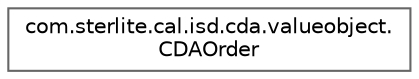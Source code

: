 digraph "Graphical Class Hierarchy"
{
 // LATEX_PDF_SIZE
  bgcolor="transparent";
  edge [fontname=Helvetica,fontsize=10,labelfontname=Helvetica,labelfontsize=10];
  node [fontname=Helvetica,fontsize=10,shape=box,height=0.2,width=0.4];
  rankdir="LR";
  Node0 [id="Node000000",label="com.sterlite.cal.isd.cda.valueobject.\lCDAOrder",height=0.2,width=0.4,color="grey40", fillcolor="white", style="filled",URL="$classcom_1_1sterlite_1_1cal_1_1isd_1_1cda_1_1valueobject_1_1_c_d_a_order.html",tooltip=" "];
}
